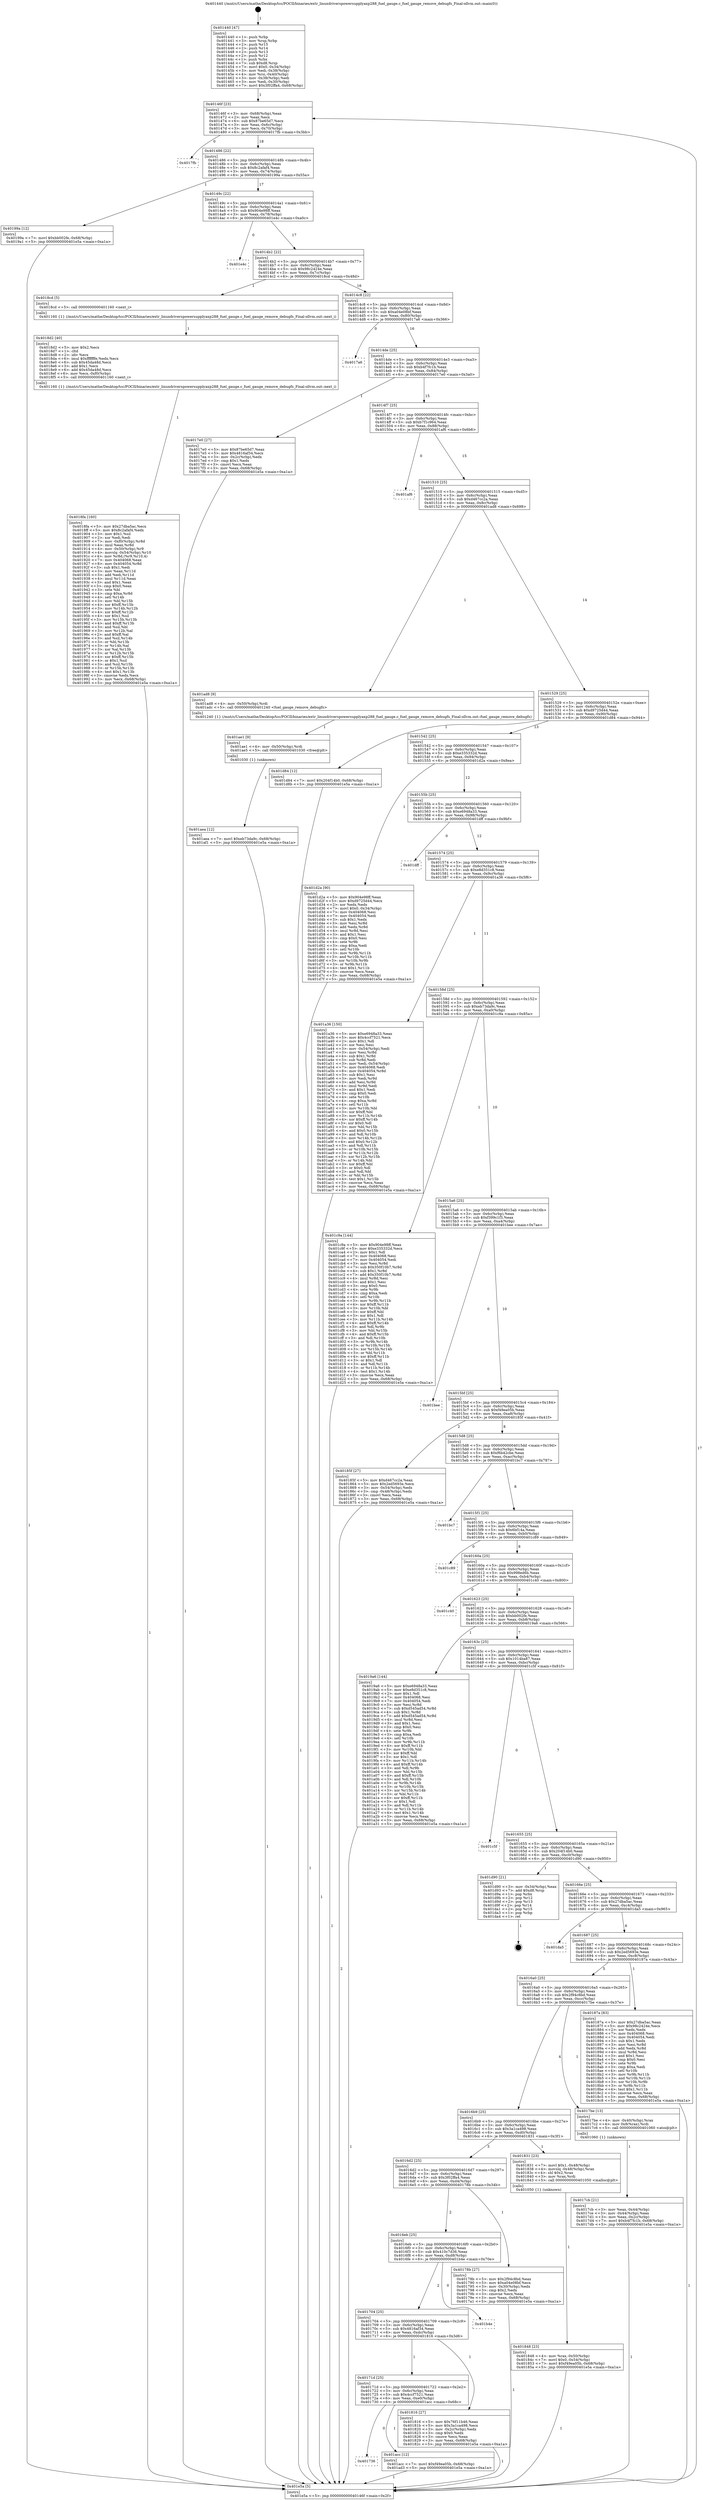 digraph "0x401440" {
  label = "0x401440 (/mnt/c/Users/mathe/Desktop/tcc/POCII/binaries/extr_linuxdriverspowersupplyaxp288_fuel_gauge.c_fuel_gauge_remove_debugfs_Final-ollvm.out::main(0))"
  labelloc = "t"
  node[shape=record]

  Entry [label="",width=0.3,height=0.3,shape=circle,fillcolor=black,style=filled]
  "0x40146f" [label="{
     0x40146f [23]\l
     | [instrs]\l
     &nbsp;&nbsp;0x40146f \<+3\>: mov -0x68(%rbp),%eax\l
     &nbsp;&nbsp;0x401472 \<+2\>: mov %eax,%ecx\l
     &nbsp;&nbsp;0x401474 \<+6\>: sub $0x87be65d7,%ecx\l
     &nbsp;&nbsp;0x40147a \<+3\>: mov %eax,-0x6c(%rbp)\l
     &nbsp;&nbsp;0x40147d \<+3\>: mov %ecx,-0x70(%rbp)\l
     &nbsp;&nbsp;0x401480 \<+6\>: je 00000000004017fb \<main+0x3bb\>\l
  }"]
  "0x4017fb" [label="{
     0x4017fb\l
  }", style=dashed]
  "0x401486" [label="{
     0x401486 [22]\l
     | [instrs]\l
     &nbsp;&nbsp;0x401486 \<+5\>: jmp 000000000040148b \<main+0x4b\>\l
     &nbsp;&nbsp;0x40148b \<+3\>: mov -0x6c(%rbp),%eax\l
     &nbsp;&nbsp;0x40148e \<+5\>: sub $0x8c2afaf4,%eax\l
     &nbsp;&nbsp;0x401493 \<+3\>: mov %eax,-0x74(%rbp)\l
     &nbsp;&nbsp;0x401496 \<+6\>: je 000000000040199a \<main+0x55a\>\l
  }"]
  Exit [label="",width=0.3,height=0.3,shape=circle,fillcolor=black,style=filled,peripheries=2]
  "0x40199a" [label="{
     0x40199a [12]\l
     | [instrs]\l
     &nbsp;&nbsp;0x40199a \<+7\>: movl $0xbb002fe,-0x68(%rbp)\l
     &nbsp;&nbsp;0x4019a1 \<+5\>: jmp 0000000000401e5a \<main+0xa1a\>\l
  }"]
  "0x40149c" [label="{
     0x40149c [22]\l
     | [instrs]\l
     &nbsp;&nbsp;0x40149c \<+5\>: jmp 00000000004014a1 \<main+0x61\>\l
     &nbsp;&nbsp;0x4014a1 \<+3\>: mov -0x6c(%rbp),%eax\l
     &nbsp;&nbsp;0x4014a4 \<+5\>: sub $0x904e98ff,%eax\l
     &nbsp;&nbsp;0x4014a9 \<+3\>: mov %eax,-0x78(%rbp)\l
     &nbsp;&nbsp;0x4014ac \<+6\>: je 0000000000401e4c \<main+0xa0c\>\l
  }"]
  "0x401aea" [label="{
     0x401aea [12]\l
     | [instrs]\l
     &nbsp;&nbsp;0x401aea \<+7\>: movl $0xeb73da9c,-0x68(%rbp)\l
     &nbsp;&nbsp;0x401af1 \<+5\>: jmp 0000000000401e5a \<main+0xa1a\>\l
  }"]
  "0x401e4c" [label="{
     0x401e4c\l
  }", style=dashed]
  "0x4014b2" [label="{
     0x4014b2 [22]\l
     | [instrs]\l
     &nbsp;&nbsp;0x4014b2 \<+5\>: jmp 00000000004014b7 \<main+0x77\>\l
     &nbsp;&nbsp;0x4014b7 \<+3\>: mov -0x6c(%rbp),%eax\l
     &nbsp;&nbsp;0x4014ba \<+5\>: sub $0x98c2424e,%eax\l
     &nbsp;&nbsp;0x4014bf \<+3\>: mov %eax,-0x7c(%rbp)\l
     &nbsp;&nbsp;0x4014c2 \<+6\>: je 00000000004018cd \<main+0x48d\>\l
  }"]
  "0x401ae1" [label="{
     0x401ae1 [9]\l
     | [instrs]\l
     &nbsp;&nbsp;0x401ae1 \<+4\>: mov -0x50(%rbp),%rdi\l
     &nbsp;&nbsp;0x401ae5 \<+5\>: call 0000000000401030 \<free@plt\>\l
     | [calls]\l
     &nbsp;&nbsp;0x401030 \{1\} (unknown)\l
  }"]
  "0x4018cd" [label="{
     0x4018cd [5]\l
     | [instrs]\l
     &nbsp;&nbsp;0x4018cd \<+5\>: call 0000000000401160 \<next_i\>\l
     | [calls]\l
     &nbsp;&nbsp;0x401160 \{1\} (/mnt/c/Users/mathe/Desktop/tcc/POCII/binaries/extr_linuxdriverspowersupplyaxp288_fuel_gauge.c_fuel_gauge_remove_debugfs_Final-ollvm.out::next_i)\l
  }"]
  "0x4014c8" [label="{
     0x4014c8 [22]\l
     | [instrs]\l
     &nbsp;&nbsp;0x4014c8 \<+5\>: jmp 00000000004014cd \<main+0x8d\>\l
     &nbsp;&nbsp;0x4014cd \<+3\>: mov -0x6c(%rbp),%eax\l
     &nbsp;&nbsp;0x4014d0 \<+5\>: sub $0xa04e08bf,%eax\l
     &nbsp;&nbsp;0x4014d5 \<+3\>: mov %eax,-0x80(%rbp)\l
     &nbsp;&nbsp;0x4014d8 \<+6\>: je 00000000004017a6 \<main+0x366\>\l
  }"]
  "0x401736" [label="{
     0x401736\l
  }", style=dashed]
  "0x4017a6" [label="{
     0x4017a6\l
  }", style=dashed]
  "0x4014de" [label="{
     0x4014de [25]\l
     | [instrs]\l
     &nbsp;&nbsp;0x4014de \<+5\>: jmp 00000000004014e3 \<main+0xa3\>\l
     &nbsp;&nbsp;0x4014e3 \<+3\>: mov -0x6c(%rbp),%eax\l
     &nbsp;&nbsp;0x4014e6 \<+5\>: sub $0xb4f7fc1b,%eax\l
     &nbsp;&nbsp;0x4014eb \<+6\>: mov %eax,-0x84(%rbp)\l
     &nbsp;&nbsp;0x4014f1 \<+6\>: je 00000000004017e0 \<main+0x3a0\>\l
  }"]
  "0x401acc" [label="{
     0x401acc [12]\l
     | [instrs]\l
     &nbsp;&nbsp;0x401acc \<+7\>: movl $0xf49ea05b,-0x68(%rbp)\l
     &nbsp;&nbsp;0x401ad3 \<+5\>: jmp 0000000000401e5a \<main+0xa1a\>\l
  }"]
  "0x4017e0" [label="{
     0x4017e0 [27]\l
     | [instrs]\l
     &nbsp;&nbsp;0x4017e0 \<+5\>: mov $0x87be65d7,%eax\l
     &nbsp;&nbsp;0x4017e5 \<+5\>: mov $0x4816af34,%ecx\l
     &nbsp;&nbsp;0x4017ea \<+3\>: mov -0x2c(%rbp),%edx\l
     &nbsp;&nbsp;0x4017ed \<+3\>: cmp $0x1,%edx\l
     &nbsp;&nbsp;0x4017f0 \<+3\>: cmovl %ecx,%eax\l
     &nbsp;&nbsp;0x4017f3 \<+3\>: mov %eax,-0x68(%rbp)\l
     &nbsp;&nbsp;0x4017f6 \<+5\>: jmp 0000000000401e5a \<main+0xa1a\>\l
  }"]
  "0x4014f7" [label="{
     0x4014f7 [25]\l
     | [instrs]\l
     &nbsp;&nbsp;0x4014f7 \<+5\>: jmp 00000000004014fc \<main+0xbc\>\l
     &nbsp;&nbsp;0x4014fc \<+3\>: mov -0x6c(%rbp),%eax\l
     &nbsp;&nbsp;0x4014ff \<+5\>: sub $0xb7f1c964,%eax\l
     &nbsp;&nbsp;0x401504 \<+6\>: mov %eax,-0x88(%rbp)\l
     &nbsp;&nbsp;0x40150a \<+6\>: je 0000000000401af6 \<main+0x6b6\>\l
  }"]
  "0x4018fa" [label="{
     0x4018fa [160]\l
     | [instrs]\l
     &nbsp;&nbsp;0x4018fa \<+5\>: mov $0x27dba5ac,%ecx\l
     &nbsp;&nbsp;0x4018ff \<+5\>: mov $0x8c2afaf4,%edx\l
     &nbsp;&nbsp;0x401904 \<+3\>: mov $0x1,%sil\l
     &nbsp;&nbsp;0x401907 \<+2\>: xor %edi,%edi\l
     &nbsp;&nbsp;0x401909 \<+7\>: mov -0xf0(%rbp),%r8d\l
     &nbsp;&nbsp;0x401910 \<+4\>: imul %eax,%r8d\l
     &nbsp;&nbsp;0x401914 \<+4\>: mov -0x50(%rbp),%r9\l
     &nbsp;&nbsp;0x401918 \<+4\>: movslq -0x54(%rbp),%r10\l
     &nbsp;&nbsp;0x40191c \<+4\>: mov %r8d,(%r9,%r10,4)\l
     &nbsp;&nbsp;0x401920 \<+7\>: mov 0x404068,%eax\l
     &nbsp;&nbsp;0x401927 \<+8\>: mov 0x404054,%r8d\l
     &nbsp;&nbsp;0x40192f \<+3\>: sub $0x1,%edi\l
     &nbsp;&nbsp;0x401932 \<+3\>: mov %eax,%r11d\l
     &nbsp;&nbsp;0x401935 \<+3\>: add %edi,%r11d\l
     &nbsp;&nbsp;0x401938 \<+4\>: imul %r11d,%eax\l
     &nbsp;&nbsp;0x40193c \<+3\>: and $0x1,%eax\l
     &nbsp;&nbsp;0x40193f \<+3\>: cmp $0x0,%eax\l
     &nbsp;&nbsp;0x401942 \<+3\>: sete %bl\l
     &nbsp;&nbsp;0x401945 \<+4\>: cmp $0xa,%r8d\l
     &nbsp;&nbsp;0x401949 \<+4\>: setl %r14b\l
     &nbsp;&nbsp;0x40194d \<+3\>: mov %bl,%r15b\l
     &nbsp;&nbsp;0x401950 \<+4\>: xor $0xff,%r15b\l
     &nbsp;&nbsp;0x401954 \<+3\>: mov %r14b,%r12b\l
     &nbsp;&nbsp;0x401957 \<+4\>: xor $0xff,%r12b\l
     &nbsp;&nbsp;0x40195b \<+4\>: xor $0x1,%sil\l
     &nbsp;&nbsp;0x40195f \<+3\>: mov %r15b,%r13b\l
     &nbsp;&nbsp;0x401962 \<+4\>: and $0xff,%r13b\l
     &nbsp;&nbsp;0x401966 \<+3\>: and %sil,%bl\l
     &nbsp;&nbsp;0x401969 \<+3\>: mov %r12b,%al\l
     &nbsp;&nbsp;0x40196c \<+2\>: and $0xff,%al\l
     &nbsp;&nbsp;0x40196e \<+3\>: and %sil,%r14b\l
     &nbsp;&nbsp;0x401971 \<+3\>: or %bl,%r13b\l
     &nbsp;&nbsp;0x401974 \<+3\>: or %r14b,%al\l
     &nbsp;&nbsp;0x401977 \<+3\>: xor %al,%r13b\l
     &nbsp;&nbsp;0x40197a \<+3\>: or %r12b,%r15b\l
     &nbsp;&nbsp;0x40197d \<+4\>: xor $0xff,%r15b\l
     &nbsp;&nbsp;0x401981 \<+4\>: or $0x1,%sil\l
     &nbsp;&nbsp;0x401985 \<+3\>: and %sil,%r15b\l
     &nbsp;&nbsp;0x401988 \<+3\>: or %r15b,%r13b\l
     &nbsp;&nbsp;0x40198b \<+4\>: test $0x1,%r13b\l
     &nbsp;&nbsp;0x40198f \<+3\>: cmovne %edx,%ecx\l
     &nbsp;&nbsp;0x401992 \<+3\>: mov %ecx,-0x68(%rbp)\l
     &nbsp;&nbsp;0x401995 \<+5\>: jmp 0000000000401e5a \<main+0xa1a\>\l
  }"]
  "0x401af6" [label="{
     0x401af6\l
  }", style=dashed]
  "0x401510" [label="{
     0x401510 [25]\l
     | [instrs]\l
     &nbsp;&nbsp;0x401510 \<+5\>: jmp 0000000000401515 \<main+0xd5\>\l
     &nbsp;&nbsp;0x401515 \<+3\>: mov -0x6c(%rbp),%eax\l
     &nbsp;&nbsp;0x401518 \<+5\>: sub $0xd467cc2a,%eax\l
     &nbsp;&nbsp;0x40151d \<+6\>: mov %eax,-0x8c(%rbp)\l
     &nbsp;&nbsp;0x401523 \<+6\>: je 0000000000401ad8 \<main+0x698\>\l
  }"]
  "0x4018d2" [label="{
     0x4018d2 [40]\l
     | [instrs]\l
     &nbsp;&nbsp;0x4018d2 \<+5\>: mov $0x2,%ecx\l
     &nbsp;&nbsp;0x4018d7 \<+1\>: cltd\l
     &nbsp;&nbsp;0x4018d8 \<+2\>: idiv %ecx\l
     &nbsp;&nbsp;0x4018da \<+6\>: imul $0xfffffffe,%edx,%ecx\l
     &nbsp;&nbsp;0x4018e0 \<+6\>: sub $0x45da48d,%ecx\l
     &nbsp;&nbsp;0x4018e6 \<+3\>: add $0x1,%ecx\l
     &nbsp;&nbsp;0x4018e9 \<+6\>: add $0x45da48d,%ecx\l
     &nbsp;&nbsp;0x4018ef \<+6\>: mov %ecx,-0xf0(%rbp)\l
     &nbsp;&nbsp;0x4018f5 \<+5\>: call 0000000000401160 \<next_i\>\l
     | [calls]\l
     &nbsp;&nbsp;0x401160 \{1\} (/mnt/c/Users/mathe/Desktop/tcc/POCII/binaries/extr_linuxdriverspowersupplyaxp288_fuel_gauge.c_fuel_gauge_remove_debugfs_Final-ollvm.out::next_i)\l
  }"]
  "0x401ad8" [label="{
     0x401ad8 [9]\l
     | [instrs]\l
     &nbsp;&nbsp;0x401ad8 \<+4\>: mov -0x50(%rbp),%rdi\l
     &nbsp;&nbsp;0x401adc \<+5\>: call 0000000000401240 \<fuel_gauge_remove_debugfs\>\l
     | [calls]\l
     &nbsp;&nbsp;0x401240 \{1\} (/mnt/c/Users/mathe/Desktop/tcc/POCII/binaries/extr_linuxdriverspowersupplyaxp288_fuel_gauge.c_fuel_gauge_remove_debugfs_Final-ollvm.out::fuel_gauge_remove_debugfs)\l
  }"]
  "0x401529" [label="{
     0x401529 [25]\l
     | [instrs]\l
     &nbsp;&nbsp;0x401529 \<+5\>: jmp 000000000040152e \<main+0xee\>\l
     &nbsp;&nbsp;0x40152e \<+3\>: mov -0x6c(%rbp),%eax\l
     &nbsp;&nbsp;0x401531 \<+5\>: sub $0xd9725d44,%eax\l
     &nbsp;&nbsp;0x401536 \<+6\>: mov %eax,-0x90(%rbp)\l
     &nbsp;&nbsp;0x40153c \<+6\>: je 0000000000401d84 \<main+0x944\>\l
  }"]
  "0x401848" [label="{
     0x401848 [23]\l
     | [instrs]\l
     &nbsp;&nbsp;0x401848 \<+4\>: mov %rax,-0x50(%rbp)\l
     &nbsp;&nbsp;0x40184c \<+7\>: movl $0x0,-0x54(%rbp)\l
     &nbsp;&nbsp;0x401853 \<+7\>: movl $0xf49ea05b,-0x68(%rbp)\l
     &nbsp;&nbsp;0x40185a \<+5\>: jmp 0000000000401e5a \<main+0xa1a\>\l
  }"]
  "0x401d84" [label="{
     0x401d84 [12]\l
     | [instrs]\l
     &nbsp;&nbsp;0x401d84 \<+7\>: movl $0x204f14b0,-0x68(%rbp)\l
     &nbsp;&nbsp;0x401d8b \<+5\>: jmp 0000000000401e5a \<main+0xa1a\>\l
  }"]
  "0x401542" [label="{
     0x401542 [25]\l
     | [instrs]\l
     &nbsp;&nbsp;0x401542 \<+5\>: jmp 0000000000401547 \<main+0x107\>\l
     &nbsp;&nbsp;0x401547 \<+3\>: mov -0x6c(%rbp),%eax\l
     &nbsp;&nbsp;0x40154a \<+5\>: sub $0xe335332d,%eax\l
     &nbsp;&nbsp;0x40154f \<+6\>: mov %eax,-0x94(%rbp)\l
     &nbsp;&nbsp;0x401555 \<+6\>: je 0000000000401d2a \<main+0x8ea\>\l
  }"]
  "0x40171d" [label="{
     0x40171d [25]\l
     | [instrs]\l
     &nbsp;&nbsp;0x40171d \<+5\>: jmp 0000000000401722 \<main+0x2e2\>\l
     &nbsp;&nbsp;0x401722 \<+3\>: mov -0x6c(%rbp),%eax\l
     &nbsp;&nbsp;0x401725 \<+5\>: sub $0x4ccf7521,%eax\l
     &nbsp;&nbsp;0x40172a \<+6\>: mov %eax,-0xe0(%rbp)\l
     &nbsp;&nbsp;0x401730 \<+6\>: je 0000000000401acc \<main+0x68c\>\l
  }"]
  "0x401d2a" [label="{
     0x401d2a [90]\l
     | [instrs]\l
     &nbsp;&nbsp;0x401d2a \<+5\>: mov $0x904e98ff,%eax\l
     &nbsp;&nbsp;0x401d2f \<+5\>: mov $0xd9725d44,%ecx\l
     &nbsp;&nbsp;0x401d34 \<+2\>: xor %edx,%edx\l
     &nbsp;&nbsp;0x401d36 \<+7\>: movl $0x0,-0x34(%rbp)\l
     &nbsp;&nbsp;0x401d3d \<+7\>: mov 0x404068,%esi\l
     &nbsp;&nbsp;0x401d44 \<+7\>: mov 0x404054,%edi\l
     &nbsp;&nbsp;0x401d4b \<+3\>: sub $0x1,%edx\l
     &nbsp;&nbsp;0x401d4e \<+3\>: mov %esi,%r8d\l
     &nbsp;&nbsp;0x401d51 \<+3\>: add %edx,%r8d\l
     &nbsp;&nbsp;0x401d54 \<+4\>: imul %r8d,%esi\l
     &nbsp;&nbsp;0x401d58 \<+3\>: and $0x1,%esi\l
     &nbsp;&nbsp;0x401d5b \<+3\>: cmp $0x0,%esi\l
     &nbsp;&nbsp;0x401d5e \<+4\>: sete %r9b\l
     &nbsp;&nbsp;0x401d62 \<+3\>: cmp $0xa,%edi\l
     &nbsp;&nbsp;0x401d65 \<+4\>: setl %r10b\l
     &nbsp;&nbsp;0x401d69 \<+3\>: mov %r9b,%r11b\l
     &nbsp;&nbsp;0x401d6c \<+3\>: and %r10b,%r11b\l
     &nbsp;&nbsp;0x401d6f \<+3\>: xor %r10b,%r9b\l
     &nbsp;&nbsp;0x401d72 \<+3\>: or %r9b,%r11b\l
     &nbsp;&nbsp;0x401d75 \<+4\>: test $0x1,%r11b\l
     &nbsp;&nbsp;0x401d79 \<+3\>: cmovne %ecx,%eax\l
     &nbsp;&nbsp;0x401d7c \<+3\>: mov %eax,-0x68(%rbp)\l
     &nbsp;&nbsp;0x401d7f \<+5\>: jmp 0000000000401e5a \<main+0xa1a\>\l
  }"]
  "0x40155b" [label="{
     0x40155b [25]\l
     | [instrs]\l
     &nbsp;&nbsp;0x40155b \<+5\>: jmp 0000000000401560 \<main+0x120\>\l
     &nbsp;&nbsp;0x401560 \<+3\>: mov -0x6c(%rbp),%eax\l
     &nbsp;&nbsp;0x401563 \<+5\>: sub $0xe6948a33,%eax\l
     &nbsp;&nbsp;0x401568 \<+6\>: mov %eax,-0x98(%rbp)\l
     &nbsp;&nbsp;0x40156e \<+6\>: je 0000000000401dff \<main+0x9bf\>\l
  }"]
  "0x401816" [label="{
     0x401816 [27]\l
     | [instrs]\l
     &nbsp;&nbsp;0x401816 \<+5\>: mov $0x76f11b46,%eax\l
     &nbsp;&nbsp;0x40181b \<+5\>: mov $0x3a1ca498,%ecx\l
     &nbsp;&nbsp;0x401820 \<+3\>: mov -0x2c(%rbp),%edx\l
     &nbsp;&nbsp;0x401823 \<+3\>: cmp $0x0,%edx\l
     &nbsp;&nbsp;0x401826 \<+3\>: cmove %ecx,%eax\l
     &nbsp;&nbsp;0x401829 \<+3\>: mov %eax,-0x68(%rbp)\l
     &nbsp;&nbsp;0x40182c \<+5\>: jmp 0000000000401e5a \<main+0xa1a\>\l
  }"]
  "0x401dff" [label="{
     0x401dff\l
  }", style=dashed]
  "0x401574" [label="{
     0x401574 [25]\l
     | [instrs]\l
     &nbsp;&nbsp;0x401574 \<+5\>: jmp 0000000000401579 \<main+0x139\>\l
     &nbsp;&nbsp;0x401579 \<+3\>: mov -0x6c(%rbp),%eax\l
     &nbsp;&nbsp;0x40157c \<+5\>: sub $0xe8d351c8,%eax\l
     &nbsp;&nbsp;0x401581 \<+6\>: mov %eax,-0x9c(%rbp)\l
     &nbsp;&nbsp;0x401587 \<+6\>: je 0000000000401a36 \<main+0x5f6\>\l
  }"]
  "0x401704" [label="{
     0x401704 [25]\l
     | [instrs]\l
     &nbsp;&nbsp;0x401704 \<+5\>: jmp 0000000000401709 \<main+0x2c9\>\l
     &nbsp;&nbsp;0x401709 \<+3\>: mov -0x6c(%rbp),%eax\l
     &nbsp;&nbsp;0x40170c \<+5\>: sub $0x4816af34,%eax\l
     &nbsp;&nbsp;0x401711 \<+6\>: mov %eax,-0xdc(%rbp)\l
     &nbsp;&nbsp;0x401717 \<+6\>: je 0000000000401816 \<main+0x3d6\>\l
  }"]
  "0x401a36" [label="{
     0x401a36 [150]\l
     | [instrs]\l
     &nbsp;&nbsp;0x401a36 \<+5\>: mov $0xe6948a33,%eax\l
     &nbsp;&nbsp;0x401a3b \<+5\>: mov $0x4ccf7521,%ecx\l
     &nbsp;&nbsp;0x401a40 \<+2\>: mov $0x1,%dl\l
     &nbsp;&nbsp;0x401a42 \<+2\>: xor %esi,%esi\l
     &nbsp;&nbsp;0x401a44 \<+3\>: mov -0x54(%rbp),%edi\l
     &nbsp;&nbsp;0x401a47 \<+3\>: mov %esi,%r8d\l
     &nbsp;&nbsp;0x401a4a \<+4\>: sub $0x1,%r8d\l
     &nbsp;&nbsp;0x401a4e \<+3\>: sub %r8d,%edi\l
     &nbsp;&nbsp;0x401a51 \<+3\>: mov %edi,-0x54(%rbp)\l
     &nbsp;&nbsp;0x401a54 \<+7\>: mov 0x404068,%edi\l
     &nbsp;&nbsp;0x401a5b \<+8\>: mov 0x404054,%r8d\l
     &nbsp;&nbsp;0x401a63 \<+3\>: sub $0x1,%esi\l
     &nbsp;&nbsp;0x401a66 \<+3\>: mov %edi,%r9d\l
     &nbsp;&nbsp;0x401a69 \<+3\>: add %esi,%r9d\l
     &nbsp;&nbsp;0x401a6c \<+4\>: imul %r9d,%edi\l
     &nbsp;&nbsp;0x401a70 \<+3\>: and $0x1,%edi\l
     &nbsp;&nbsp;0x401a73 \<+3\>: cmp $0x0,%edi\l
     &nbsp;&nbsp;0x401a76 \<+4\>: sete %r10b\l
     &nbsp;&nbsp;0x401a7a \<+4\>: cmp $0xa,%r8d\l
     &nbsp;&nbsp;0x401a7e \<+4\>: setl %r11b\l
     &nbsp;&nbsp;0x401a82 \<+3\>: mov %r10b,%bl\l
     &nbsp;&nbsp;0x401a85 \<+3\>: xor $0xff,%bl\l
     &nbsp;&nbsp;0x401a88 \<+3\>: mov %r11b,%r14b\l
     &nbsp;&nbsp;0x401a8b \<+4\>: xor $0xff,%r14b\l
     &nbsp;&nbsp;0x401a8f \<+3\>: xor $0x0,%dl\l
     &nbsp;&nbsp;0x401a92 \<+3\>: mov %bl,%r15b\l
     &nbsp;&nbsp;0x401a95 \<+4\>: and $0x0,%r15b\l
     &nbsp;&nbsp;0x401a99 \<+3\>: and %dl,%r10b\l
     &nbsp;&nbsp;0x401a9c \<+3\>: mov %r14b,%r12b\l
     &nbsp;&nbsp;0x401a9f \<+4\>: and $0x0,%r12b\l
     &nbsp;&nbsp;0x401aa3 \<+3\>: and %dl,%r11b\l
     &nbsp;&nbsp;0x401aa6 \<+3\>: or %r10b,%r15b\l
     &nbsp;&nbsp;0x401aa9 \<+3\>: or %r11b,%r12b\l
     &nbsp;&nbsp;0x401aac \<+3\>: xor %r12b,%r15b\l
     &nbsp;&nbsp;0x401aaf \<+3\>: or %r14b,%bl\l
     &nbsp;&nbsp;0x401ab2 \<+3\>: xor $0xff,%bl\l
     &nbsp;&nbsp;0x401ab5 \<+3\>: or $0x0,%dl\l
     &nbsp;&nbsp;0x401ab8 \<+2\>: and %dl,%bl\l
     &nbsp;&nbsp;0x401aba \<+3\>: or %bl,%r15b\l
     &nbsp;&nbsp;0x401abd \<+4\>: test $0x1,%r15b\l
     &nbsp;&nbsp;0x401ac1 \<+3\>: cmovne %ecx,%eax\l
     &nbsp;&nbsp;0x401ac4 \<+3\>: mov %eax,-0x68(%rbp)\l
     &nbsp;&nbsp;0x401ac7 \<+5\>: jmp 0000000000401e5a \<main+0xa1a\>\l
  }"]
  "0x40158d" [label="{
     0x40158d [25]\l
     | [instrs]\l
     &nbsp;&nbsp;0x40158d \<+5\>: jmp 0000000000401592 \<main+0x152\>\l
     &nbsp;&nbsp;0x401592 \<+3\>: mov -0x6c(%rbp),%eax\l
     &nbsp;&nbsp;0x401595 \<+5\>: sub $0xeb73da9c,%eax\l
     &nbsp;&nbsp;0x40159a \<+6\>: mov %eax,-0xa0(%rbp)\l
     &nbsp;&nbsp;0x4015a0 \<+6\>: je 0000000000401c9a \<main+0x85a\>\l
  }"]
  "0x401b4e" [label="{
     0x401b4e\l
  }", style=dashed]
  "0x401c9a" [label="{
     0x401c9a [144]\l
     | [instrs]\l
     &nbsp;&nbsp;0x401c9a \<+5\>: mov $0x904e98ff,%eax\l
     &nbsp;&nbsp;0x401c9f \<+5\>: mov $0xe335332d,%ecx\l
     &nbsp;&nbsp;0x401ca4 \<+2\>: mov $0x1,%dl\l
     &nbsp;&nbsp;0x401ca6 \<+7\>: mov 0x404068,%esi\l
     &nbsp;&nbsp;0x401cad \<+7\>: mov 0x404054,%edi\l
     &nbsp;&nbsp;0x401cb4 \<+3\>: mov %esi,%r8d\l
     &nbsp;&nbsp;0x401cb7 \<+7\>: sub $0x350f10b7,%r8d\l
     &nbsp;&nbsp;0x401cbe \<+4\>: sub $0x1,%r8d\l
     &nbsp;&nbsp;0x401cc2 \<+7\>: add $0x350f10b7,%r8d\l
     &nbsp;&nbsp;0x401cc9 \<+4\>: imul %r8d,%esi\l
     &nbsp;&nbsp;0x401ccd \<+3\>: and $0x1,%esi\l
     &nbsp;&nbsp;0x401cd0 \<+3\>: cmp $0x0,%esi\l
     &nbsp;&nbsp;0x401cd3 \<+4\>: sete %r9b\l
     &nbsp;&nbsp;0x401cd7 \<+3\>: cmp $0xa,%edi\l
     &nbsp;&nbsp;0x401cda \<+4\>: setl %r10b\l
     &nbsp;&nbsp;0x401cde \<+3\>: mov %r9b,%r11b\l
     &nbsp;&nbsp;0x401ce1 \<+4\>: xor $0xff,%r11b\l
     &nbsp;&nbsp;0x401ce5 \<+3\>: mov %r10b,%bl\l
     &nbsp;&nbsp;0x401ce8 \<+3\>: xor $0xff,%bl\l
     &nbsp;&nbsp;0x401ceb \<+3\>: xor $0x1,%dl\l
     &nbsp;&nbsp;0x401cee \<+3\>: mov %r11b,%r14b\l
     &nbsp;&nbsp;0x401cf1 \<+4\>: and $0xff,%r14b\l
     &nbsp;&nbsp;0x401cf5 \<+3\>: and %dl,%r9b\l
     &nbsp;&nbsp;0x401cf8 \<+3\>: mov %bl,%r15b\l
     &nbsp;&nbsp;0x401cfb \<+4\>: and $0xff,%r15b\l
     &nbsp;&nbsp;0x401cff \<+3\>: and %dl,%r10b\l
     &nbsp;&nbsp;0x401d02 \<+3\>: or %r9b,%r14b\l
     &nbsp;&nbsp;0x401d05 \<+3\>: or %r10b,%r15b\l
     &nbsp;&nbsp;0x401d08 \<+3\>: xor %r15b,%r14b\l
     &nbsp;&nbsp;0x401d0b \<+3\>: or %bl,%r11b\l
     &nbsp;&nbsp;0x401d0e \<+4\>: xor $0xff,%r11b\l
     &nbsp;&nbsp;0x401d12 \<+3\>: or $0x1,%dl\l
     &nbsp;&nbsp;0x401d15 \<+3\>: and %dl,%r11b\l
     &nbsp;&nbsp;0x401d18 \<+3\>: or %r11b,%r14b\l
     &nbsp;&nbsp;0x401d1b \<+4\>: test $0x1,%r14b\l
     &nbsp;&nbsp;0x401d1f \<+3\>: cmovne %ecx,%eax\l
     &nbsp;&nbsp;0x401d22 \<+3\>: mov %eax,-0x68(%rbp)\l
     &nbsp;&nbsp;0x401d25 \<+5\>: jmp 0000000000401e5a \<main+0xa1a\>\l
  }"]
  "0x4015a6" [label="{
     0x4015a6 [25]\l
     | [instrs]\l
     &nbsp;&nbsp;0x4015a6 \<+5\>: jmp 00000000004015ab \<main+0x16b\>\l
     &nbsp;&nbsp;0x4015ab \<+3\>: mov -0x6c(%rbp),%eax\l
     &nbsp;&nbsp;0x4015ae \<+5\>: sub $0xf399c1f3,%eax\l
     &nbsp;&nbsp;0x4015b3 \<+6\>: mov %eax,-0xa4(%rbp)\l
     &nbsp;&nbsp;0x4015b9 \<+6\>: je 0000000000401bee \<main+0x7ae\>\l
  }"]
  "0x4017cb" [label="{
     0x4017cb [21]\l
     | [instrs]\l
     &nbsp;&nbsp;0x4017cb \<+3\>: mov %eax,-0x44(%rbp)\l
     &nbsp;&nbsp;0x4017ce \<+3\>: mov -0x44(%rbp),%eax\l
     &nbsp;&nbsp;0x4017d1 \<+3\>: mov %eax,-0x2c(%rbp)\l
     &nbsp;&nbsp;0x4017d4 \<+7\>: movl $0xb4f7fc1b,-0x68(%rbp)\l
     &nbsp;&nbsp;0x4017db \<+5\>: jmp 0000000000401e5a \<main+0xa1a\>\l
  }"]
  "0x401bee" [label="{
     0x401bee\l
  }", style=dashed]
  "0x4015bf" [label="{
     0x4015bf [25]\l
     | [instrs]\l
     &nbsp;&nbsp;0x4015bf \<+5\>: jmp 00000000004015c4 \<main+0x184\>\l
     &nbsp;&nbsp;0x4015c4 \<+3\>: mov -0x6c(%rbp),%eax\l
     &nbsp;&nbsp;0x4015c7 \<+5\>: sub $0xf49ea05b,%eax\l
     &nbsp;&nbsp;0x4015cc \<+6\>: mov %eax,-0xa8(%rbp)\l
     &nbsp;&nbsp;0x4015d2 \<+6\>: je 000000000040185f \<main+0x41f\>\l
  }"]
  "0x401440" [label="{
     0x401440 [47]\l
     | [instrs]\l
     &nbsp;&nbsp;0x401440 \<+1\>: push %rbp\l
     &nbsp;&nbsp;0x401441 \<+3\>: mov %rsp,%rbp\l
     &nbsp;&nbsp;0x401444 \<+2\>: push %r15\l
     &nbsp;&nbsp;0x401446 \<+2\>: push %r14\l
     &nbsp;&nbsp;0x401448 \<+2\>: push %r13\l
     &nbsp;&nbsp;0x40144a \<+2\>: push %r12\l
     &nbsp;&nbsp;0x40144c \<+1\>: push %rbx\l
     &nbsp;&nbsp;0x40144d \<+7\>: sub $0xd8,%rsp\l
     &nbsp;&nbsp;0x401454 \<+7\>: movl $0x0,-0x34(%rbp)\l
     &nbsp;&nbsp;0x40145b \<+3\>: mov %edi,-0x38(%rbp)\l
     &nbsp;&nbsp;0x40145e \<+4\>: mov %rsi,-0x40(%rbp)\l
     &nbsp;&nbsp;0x401462 \<+3\>: mov -0x38(%rbp),%edi\l
     &nbsp;&nbsp;0x401465 \<+3\>: mov %edi,-0x30(%rbp)\l
     &nbsp;&nbsp;0x401468 \<+7\>: movl $0x3f02ffa4,-0x68(%rbp)\l
  }"]
  "0x40185f" [label="{
     0x40185f [27]\l
     | [instrs]\l
     &nbsp;&nbsp;0x40185f \<+5\>: mov $0xd467cc2a,%eax\l
     &nbsp;&nbsp;0x401864 \<+5\>: mov $0x2ed5693e,%ecx\l
     &nbsp;&nbsp;0x401869 \<+3\>: mov -0x54(%rbp),%edx\l
     &nbsp;&nbsp;0x40186c \<+3\>: cmp -0x48(%rbp),%edx\l
     &nbsp;&nbsp;0x40186f \<+3\>: cmovl %ecx,%eax\l
     &nbsp;&nbsp;0x401872 \<+3\>: mov %eax,-0x68(%rbp)\l
     &nbsp;&nbsp;0x401875 \<+5\>: jmp 0000000000401e5a \<main+0xa1a\>\l
  }"]
  "0x4015d8" [label="{
     0x4015d8 [25]\l
     | [instrs]\l
     &nbsp;&nbsp;0x4015d8 \<+5\>: jmp 00000000004015dd \<main+0x19d\>\l
     &nbsp;&nbsp;0x4015dd \<+3\>: mov -0x6c(%rbp),%eax\l
     &nbsp;&nbsp;0x4015e0 \<+5\>: sub $0xf6b42cbe,%eax\l
     &nbsp;&nbsp;0x4015e5 \<+6\>: mov %eax,-0xac(%rbp)\l
     &nbsp;&nbsp;0x4015eb \<+6\>: je 0000000000401bc7 \<main+0x787\>\l
  }"]
  "0x401e5a" [label="{
     0x401e5a [5]\l
     | [instrs]\l
     &nbsp;&nbsp;0x401e5a \<+5\>: jmp 000000000040146f \<main+0x2f\>\l
  }"]
  "0x401bc7" [label="{
     0x401bc7\l
  }", style=dashed]
  "0x4015f1" [label="{
     0x4015f1 [25]\l
     | [instrs]\l
     &nbsp;&nbsp;0x4015f1 \<+5\>: jmp 00000000004015f6 \<main+0x1b6\>\l
     &nbsp;&nbsp;0x4015f6 \<+3\>: mov -0x6c(%rbp),%eax\l
     &nbsp;&nbsp;0x4015f9 \<+5\>: sub $0x6bf14a,%eax\l
     &nbsp;&nbsp;0x4015fe \<+6\>: mov %eax,-0xb0(%rbp)\l
     &nbsp;&nbsp;0x401604 \<+6\>: je 0000000000401c89 \<main+0x849\>\l
  }"]
  "0x4016eb" [label="{
     0x4016eb [25]\l
     | [instrs]\l
     &nbsp;&nbsp;0x4016eb \<+5\>: jmp 00000000004016f0 \<main+0x2b0\>\l
     &nbsp;&nbsp;0x4016f0 \<+3\>: mov -0x6c(%rbp),%eax\l
     &nbsp;&nbsp;0x4016f3 \<+5\>: sub $0x410c7d36,%eax\l
     &nbsp;&nbsp;0x4016f8 \<+6\>: mov %eax,-0xd8(%rbp)\l
     &nbsp;&nbsp;0x4016fe \<+6\>: je 0000000000401b4e \<main+0x70e\>\l
  }"]
  "0x401c89" [label="{
     0x401c89\l
  }", style=dashed]
  "0x40160a" [label="{
     0x40160a [25]\l
     | [instrs]\l
     &nbsp;&nbsp;0x40160a \<+5\>: jmp 000000000040160f \<main+0x1cf\>\l
     &nbsp;&nbsp;0x40160f \<+3\>: mov -0x6c(%rbp),%eax\l
     &nbsp;&nbsp;0x401612 \<+5\>: sub $0x998ed6b,%eax\l
     &nbsp;&nbsp;0x401617 \<+6\>: mov %eax,-0xb4(%rbp)\l
     &nbsp;&nbsp;0x40161d \<+6\>: je 0000000000401c40 \<main+0x800\>\l
  }"]
  "0x40178b" [label="{
     0x40178b [27]\l
     | [instrs]\l
     &nbsp;&nbsp;0x40178b \<+5\>: mov $0x2f94c8bd,%eax\l
     &nbsp;&nbsp;0x401790 \<+5\>: mov $0xa04e08bf,%ecx\l
     &nbsp;&nbsp;0x401795 \<+3\>: mov -0x30(%rbp),%edx\l
     &nbsp;&nbsp;0x401798 \<+3\>: cmp $0x2,%edx\l
     &nbsp;&nbsp;0x40179b \<+3\>: cmovne %ecx,%eax\l
     &nbsp;&nbsp;0x40179e \<+3\>: mov %eax,-0x68(%rbp)\l
     &nbsp;&nbsp;0x4017a1 \<+5\>: jmp 0000000000401e5a \<main+0xa1a\>\l
  }"]
  "0x401c40" [label="{
     0x401c40\l
  }", style=dashed]
  "0x401623" [label="{
     0x401623 [25]\l
     | [instrs]\l
     &nbsp;&nbsp;0x401623 \<+5\>: jmp 0000000000401628 \<main+0x1e8\>\l
     &nbsp;&nbsp;0x401628 \<+3\>: mov -0x6c(%rbp),%eax\l
     &nbsp;&nbsp;0x40162b \<+5\>: sub $0xbb002fe,%eax\l
     &nbsp;&nbsp;0x401630 \<+6\>: mov %eax,-0xb8(%rbp)\l
     &nbsp;&nbsp;0x401636 \<+6\>: je 00000000004019a6 \<main+0x566\>\l
  }"]
  "0x4016d2" [label="{
     0x4016d2 [25]\l
     | [instrs]\l
     &nbsp;&nbsp;0x4016d2 \<+5\>: jmp 00000000004016d7 \<main+0x297\>\l
     &nbsp;&nbsp;0x4016d7 \<+3\>: mov -0x6c(%rbp),%eax\l
     &nbsp;&nbsp;0x4016da \<+5\>: sub $0x3f02ffa4,%eax\l
     &nbsp;&nbsp;0x4016df \<+6\>: mov %eax,-0xd4(%rbp)\l
     &nbsp;&nbsp;0x4016e5 \<+6\>: je 000000000040178b \<main+0x34b\>\l
  }"]
  "0x4019a6" [label="{
     0x4019a6 [144]\l
     | [instrs]\l
     &nbsp;&nbsp;0x4019a6 \<+5\>: mov $0xe6948a33,%eax\l
     &nbsp;&nbsp;0x4019ab \<+5\>: mov $0xe8d351c8,%ecx\l
     &nbsp;&nbsp;0x4019b0 \<+2\>: mov $0x1,%dl\l
     &nbsp;&nbsp;0x4019b2 \<+7\>: mov 0x404068,%esi\l
     &nbsp;&nbsp;0x4019b9 \<+7\>: mov 0x404054,%edi\l
     &nbsp;&nbsp;0x4019c0 \<+3\>: mov %esi,%r8d\l
     &nbsp;&nbsp;0x4019c3 \<+7\>: sub $0xd545ad54,%r8d\l
     &nbsp;&nbsp;0x4019ca \<+4\>: sub $0x1,%r8d\l
     &nbsp;&nbsp;0x4019ce \<+7\>: add $0xd545ad54,%r8d\l
     &nbsp;&nbsp;0x4019d5 \<+4\>: imul %r8d,%esi\l
     &nbsp;&nbsp;0x4019d9 \<+3\>: and $0x1,%esi\l
     &nbsp;&nbsp;0x4019dc \<+3\>: cmp $0x0,%esi\l
     &nbsp;&nbsp;0x4019df \<+4\>: sete %r9b\l
     &nbsp;&nbsp;0x4019e3 \<+3\>: cmp $0xa,%edi\l
     &nbsp;&nbsp;0x4019e6 \<+4\>: setl %r10b\l
     &nbsp;&nbsp;0x4019ea \<+3\>: mov %r9b,%r11b\l
     &nbsp;&nbsp;0x4019ed \<+4\>: xor $0xff,%r11b\l
     &nbsp;&nbsp;0x4019f1 \<+3\>: mov %r10b,%bl\l
     &nbsp;&nbsp;0x4019f4 \<+3\>: xor $0xff,%bl\l
     &nbsp;&nbsp;0x4019f7 \<+3\>: xor $0x1,%dl\l
     &nbsp;&nbsp;0x4019fa \<+3\>: mov %r11b,%r14b\l
     &nbsp;&nbsp;0x4019fd \<+4\>: and $0xff,%r14b\l
     &nbsp;&nbsp;0x401a01 \<+3\>: and %dl,%r9b\l
     &nbsp;&nbsp;0x401a04 \<+3\>: mov %bl,%r15b\l
     &nbsp;&nbsp;0x401a07 \<+4\>: and $0xff,%r15b\l
     &nbsp;&nbsp;0x401a0b \<+3\>: and %dl,%r10b\l
     &nbsp;&nbsp;0x401a0e \<+3\>: or %r9b,%r14b\l
     &nbsp;&nbsp;0x401a11 \<+3\>: or %r10b,%r15b\l
     &nbsp;&nbsp;0x401a14 \<+3\>: xor %r15b,%r14b\l
     &nbsp;&nbsp;0x401a17 \<+3\>: or %bl,%r11b\l
     &nbsp;&nbsp;0x401a1a \<+4\>: xor $0xff,%r11b\l
     &nbsp;&nbsp;0x401a1e \<+3\>: or $0x1,%dl\l
     &nbsp;&nbsp;0x401a21 \<+3\>: and %dl,%r11b\l
     &nbsp;&nbsp;0x401a24 \<+3\>: or %r11b,%r14b\l
     &nbsp;&nbsp;0x401a27 \<+4\>: test $0x1,%r14b\l
     &nbsp;&nbsp;0x401a2b \<+3\>: cmovne %ecx,%eax\l
     &nbsp;&nbsp;0x401a2e \<+3\>: mov %eax,-0x68(%rbp)\l
     &nbsp;&nbsp;0x401a31 \<+5\>: jmp 0000000000401e5a \<main+0xa1a\>\l
  }"]
  "0x40163c" [label="{
     0x40163c [25]\l
     | [instrs]\l
     &nbsp;&nbsp;0x40163c \<+5\>: jmp 0000000000401641 \<main+0x201\>\l
     &nbsp;&nbsp;0x401641 \<+3\>: mov -0x6c(%rbp),%eax\l
     &nbsp;&nbsp;0x401644 \<+5\>: sub $0x1014ba87,%eax\l
     &nbsp;&nbsp;0x401649 \<+6\>: mov %eax,-0xbc(%rbp)\l
     &nbsp;&nbsp;0x40164f \<+6\>: je 0000000000401c5f \<main+0x81f\>\l
  }"]
  "0x401831" [label="{
     0x401831 [23]\l
     | [instrs]\l
     &nbsp;&nbsp;0x401831 \<+7\>: movl $0x1,-0x48(%rbp)\l
     &nbsp;&nbsp;0x401838 \<+4\>: movslq -0x48(%rbp),%rax\l
     &nbsp;&nbsp;0x40183c \<+4\>: shl $0x2,%rax\l
     &nbsp;&nbsp;0x401840 \<+3\>: mov %rax,%rdi\l
     &nbsp;&nbsp;0x401843 \<+5\>: call 0000000000401050 \<malloc@plt\>\l
     | [calls]\l
     &nbsp;&nbsp;0x401050 \{1\} (unknown)\l
  }"]
  "0x401c5f" [label="{
     0x401c5f\l
  }", style=dashed]
  "0x401655" [label="{
     0x401655 [25]\l
     | [instrs]\l
     &nbsp;&nbsp;0x401655 \<+5\>: jmp 000000000040165a \<main+0x21a\>\l
     &nbsp;&nbsp;0x40165a \<+3\>: mov -0x6c(%rbp),%eax\l
     &nbsp;&nbsp;0x40165d \<+5\>: sub $0x204f14b0,%eax\l
     &nbsp;&nbsp;0x401662 \<+6\>: mov %eax,-0xc0(%rbp)\l
     &nbsp;&nbsp;0x401668 \<+6\>: je 0000000000401d90 \<main+0x950\>\l
  }"]
  "0x4016b9" [label="{
     0x4016b9 [25]\l
     | [instrs]\l
     &nbsp;&nbsp;0x4016b9 \<+5\>: jmp 00000000004016be \<main+0x27e\>\l
     &nbsp;&nbsp;0x4016be \<+3\>: mov -0x6c(%rbp),%eax\l
     &nbsp;&nbsp;0x4016c1 \<+5\>: sub $0x3a1ca498,%eax\l
     &nbsp;&nbsp;0x4016c6 \<+6\>: mov %eax,-0xd0(%rbp)\l
     &nbsp;&nbsp;0x4016cc \<+6\>: je 0000000000401831 \<main+0x3f1\>\l
  }"]
  "0x401d90" [label="{
     0x401d90 [21]\l
     | [instrs]\l
     &nbsp;&nbsp;0x401d90 \<+3\>: mov -0x34(%rbp),%eax\l
     &nbsp;&nbsp;0x401d93 \<+7\>: add $0xd8,%rsp\l
     &nbsp;&nbsp;0x401d9a \<+1\>: pop %rbx\l
     &nbsp;&nbsp;0x401d9b \<+2\>: pop %r12\l
     &nbsp;&nbsp;0x401d9d \<+2\>: pop %r13\l
     &nbsp;&nbsp;0x401d9f \<+2\>: pop %r14\l
     &nbsp;&nbsp;0x401da1 \<+2\>: pop %r15\l
     &nbsp;&nbsp;0x401da3 \<+1\>: pop %rbp\l
     &nbsp;&nbsp;0x401da4 \<+1\>: ret\l
  }"]
  "0x40166e" [label="{
     0x40166e [25]\l
     | [instrs]\l
     &nbsp;&nbsp;0x40166e \<+5\>: jmp 0000000000401673 \<main+0x233\>\l
     &nbsp;&nbsp;0x401673 \<+3\>: mov -0x6c(%rbp),%eax\l
     &nbsp;&nbsp;0x401676 \<+5\>: sub $0x27dba5ac,%eax\l
     &nbsp;&nbsp;0x40167b \<+6\>: mov %eax,-0xc4(%rbp)\l
     &nbsp;&nbsp;0x401681 \<+6\>: je 0000000000401da5 \<main+0x965\>\l
  }"]
  "0x4017be" [label="{
     0x4017be [13]\l
     | [instrs]\l
     &nbsp;&nbsp;0x4017be \<+4\>: mov -0x40(%rbp),%rax\l
     &nbsp;&nbsp;0x4017c2 \<+4\>: mov 0x8(%rax),%rdi\l
     &nbsp;&nbsp;0x4017c6 \<+5\>: call 0000000000401060 \<atoi@plt\>\l
     | [calls]\l
     &nbsp;&nbsp;0x401060 \{1\} (unknown)\l
  }"]
  "0x401da5" [label="{
     0x401da5\l
  }", style=dashed]
  "0x401687" [label="{
     0x401687 [25]\l
     | [instrs]\l
     &nbsp;&nbsp;0x401687 \<+5\>: jmp 000000000040168c \<main+0x24c\>\l
     &nbsp;&nbsp;0x40168c \<+3\>: mov -0x6c(%rbp),%eax\l
     &nbsp;&nbsp;0x40168f \<+5\>: sub $0x2ed5693e,%eax\l
     &nbsp;&nbsp;0x401694 \<+6\>: mov %eax,-0xc8(%rbp)\l
     &nbsp;&nbsp;0x40169a \<+6\>: je 000000000040187a \<main+0x43a\>\l
  }"]
  "0x4016a0" [label="{
     0x4016a0 [25]\l
     | [instrs]\l
     &nbsp;&nbsp;0x4016a0 \<+5\>: jmp 00000000004016a5 \<main+0x265\>\l
     &nbsp;&nbsp;0x4016a5 \<+3\>: mov -0x6c(%rbp),%eax\l
     &nbsp;&nbsp;0x4016a8 \<+5\>: sub $0x2f94c8bd,%eax\l
     &nbsp;&nbsp;0x4016ad \<+6\>: mov %eax,-0xcc(%rbp)\l
     &nbsp;&nbsp;0x4016b3 \<+6\>: je 00000000004017be \<main+0x37e\>\l
  }"]
  "0x40187a" [label="{
     0x40187a [83]\l
     | [instrs]\l
     &nbsp;&nbsp;0x40187a \<+5\>: mov $0x27dba5ac,%eax\l
     &nbsp;&nbsp;0x40187f \<+5\>: mov $0x98c2424e,%ecx\l
     &nbsp;&nbsp;0x401884 \<+2\>: xor %edx,%edx\l
     &nbsp;&nbsp;0x401886 \<+7\>: mov 0x404068,%esi\l
     &nbsp;&nbsp;0x40188d \<+7\>: mov 0x404054,%edi\l
     &nbsp;&nbsp;0x401894 \<+3\>: sub $0x1,%edx\l
     &nbsp;&nbsp;0x401897 \<+3\>: mov %esi,%r8d\l
     &nbsp;&nbsp;0x40189a \<+3\>: add %edx,%r8d\l
     &nbsp;&nbsp;0x40189d \<+4\>: imul %r8d,%esi\l
     &nbsp;&nbsp;0x4018a1 \<+3\>: and $0x1,%esi\l
     &nbsp;&nbsp;0x4018a4 \<+3\>: cmp $0x0,%esi\l
     &nbsp;&nbsp;0x4018a7 \<+4\>: sete %r9b\l
     &nbsp;&nbsp;0x4018ab \<+3\>: cmp $0xa,%edi\l
     &nbsp;&nbsp;0x4018ae \<+4\>: setl %r10b\l
     &nbsp;&nbsp;0x4018b2 \<+3\>: mov %r9b,%r11b\l
     &nbsp;&nbsp;0x4018b5 \<+3\>: and %r10b,%r11b\l
     &nbsp;&nbsp;0x4018b8 \<+3\>: xor %r10b,%r9b\l
     &nbsp;&nbsp;0x4018bb \<+3\>: or %r9b,%r11b\l
     &nbsp;&nbsp;0x4018be \<+4\>: test $0x1,%r11b\l
     &nbsp;&nbsp;0x4018c2 \<+3\>: cmovne %ecx,%eax\l
     &nbsp;&nbsp;0x4018c5 \<+3\>: mov %eax,-0x68(%rbp)\l
     &nbsp;&nbsp;0x4018c8 \<+5\>: jmp 0000000000401e5a \<main+0xa1a\>\l
  }"]
  Entry -> "0x401440" [label=" 1"]
  "0x40146f" -> "0x4017fb" [label=" 0"]
  "0x40146f" -> "0x401486" [label=" 18"]
  "0x401d90" -> Exit [label=" 1"]
  "0x401486" -> "0x40199a" [label=" 1"]
  "0x401486" -> "0x40149c" [label=" 17"]
  "0x401d84" -> "0x401e5a" [label=" 1"]
  "0x40149c" -> "0x401e4c" [label=" 0"]
  "0x40149c" -> "0x4014b2" [label=" 17"]
  "0x401d2a" -> "0x401e5a" [label=" 1"]
  "0x4014b2" -> "0x4018cd" [label=" 1"]
  "0x4014b2" -> "0x4014c8" [label=" 16"]
  "0x401c9a" -> "0x401e5a" [label=" 1"]
  "0x4014c8" -> "0x4017a6" [label=" 0"]
  "0x4014c8" -> "0x4014de" [label=" 16"]
  "0x401aea" -> "0x401e5a" [label=" 1"]
  "0x4014de" -> "0x4017e0" [label=" 1"]
  "0x4014de" -> "0x4014f7" [label=" 15"]
  "0x401ae1" -> "0x401aea" [label=" 1"]
  "0x4014f7" -> "0x401af6" [label=" 0"]
  "0x4014f7" -> "0x401510" [label=" 15"]
  "0x401acc" -> "0x401e5a" [label=" 1"]
  "0x401510" -> "0x401ad8" [label=" 1"]
  "0x401510" -> "0x401529" [label=" 14"]
  "0x40171d" -> "0x401736" [label=" 0"]
  "0x401529" -> "0x401d84" [label=" 1"]
  "0x401529" -> "0x401542" [label=" 13"]
  "0x40171d" -> "0x401acc" [label=" 1"]
  "0x401542" -> "0x401d2a" [label=" 1"]
  "0x401542" -> "0x40155b" [label=" 12"]
  "0x401ad8" -> "0x401ae1" [label=" 1"]
  "0x40155b" -> "0x401dff" [label=" 0"]
  "0x40155b" -> "0x401574" [label=" 12"]
  "0x401a36" -> "0x401e5a" [label=" 1"]
  "0x401574" -> "0x401a36" [label=" 1"]
  "0x401574" -> "0x40158d" [label=" 11"]
  "0x40199a" -> "0x401e5a" [label=" 1"]
  "0x40158d" -> "0x401c9a" [label=" 1"]
  "0x40158d" -> "0x4015a6" [label=" 10"]
  "0x4018fa" -> "0x401e5a" [label=" 1"]
  "0x4015a6" -> "0x401bee" [label=" 0"]
  "0x4015a6" -> "0x4015bf" [label=" 10"]
  "0x4018cd" -> "0x4018d2" [label=" 1"]
  "0x4015bf" -> "0x40185f" [label=" 2"]
  "0x4015bf" -> "0x4015d8" [label=" 8"]
  "0x40187a" -> "0x401e5a" [label=" 1"]
  "0x4015d8" -> "0x401bc7" [label=" 0"]
  "0x4015d8" -> "0x4015f1" [label=" 8"]
  "0x40185f" -> "0x401e5a" [label=" 2"]
  "0x4015f1" -> "0x401c89" [label=" 0"]
  "0x4015f1" -> "0x40160a" [label=" 8"]
  "0x401848" -> "0x401e5a" [label=" 1"]
  "0x40160a" -> "0x401c40" [label=" 0"]
  "0x40160a" -> "0x401623" [label=" 8"]
  "0x401831" -> "0x401848" [label=" 1"]
  "0x401623" -> "0x4019a6" [label=" 1"]
  "0x401623" -> "0x40163c" [label=" 7"]
  "0x401704" -> "0x40171d" [label=" 1"]
  "0x40163c" -> "0x401c5f" [label=" 0"]
  "0x40163c" -> "0x401655" [label=" 7"]
  "0x401704" -> "0x401816" [label=" 1"]
  "0x401655" -> "0x401d90" [label=" 1"]
  "0x401655" -> "0x40166e" [label=" 6"]
  "0x4016eb" -> "0x401704" [label=" 2"]
  "0x40166e" -> "0x401da5" [label=" 0"]
  "0x40166e" -> "0x401687" [label=" 6"]
  "0x4016eb" -> "0x401b4e" [label=" 0"]
  "0x401687" -> "0x40187a" [label=" 1"]
  "0x401687" -> "0x4016a0" [label=" 5"]
  "0x4018d2" -> "0x4018fa" [label=" 1"]
  "0x4016a0" -> "0x4017be" [label=" 1"]
  "0x4016a0" -> "0x4016b9" [label=" 4"]
  "0x4019a6" -> "0x401e5a" [label=" 1"]
  "0x4016b9" -> "0x401831" [label=" 1"]
  "0x4016b9" -> "0x4016d2" [label=" 3"]
  "0x401816" -> "0x401e5a" [label=" 1"]
  "0x4016d2" -> "0x40178b" [label=" 1"]
  "0x4016d2" -> "0x4016eb" [label=" 2"]
  "0x40178b" -> "0x401e5a" [label=" 1"]
  "0x401440" -> "0x40146f" [label=" 1"]
  "0x401e5a" -> "0x40146f" [label=" 17"]
  "0x4017be" -> "0x4017cb" [label=" 1"]
  "0x4017cb" -> "0x401e5a" [label=" 1"]
  "0x4017e0" -> "0x401e5a" [label=" 1"]
}
